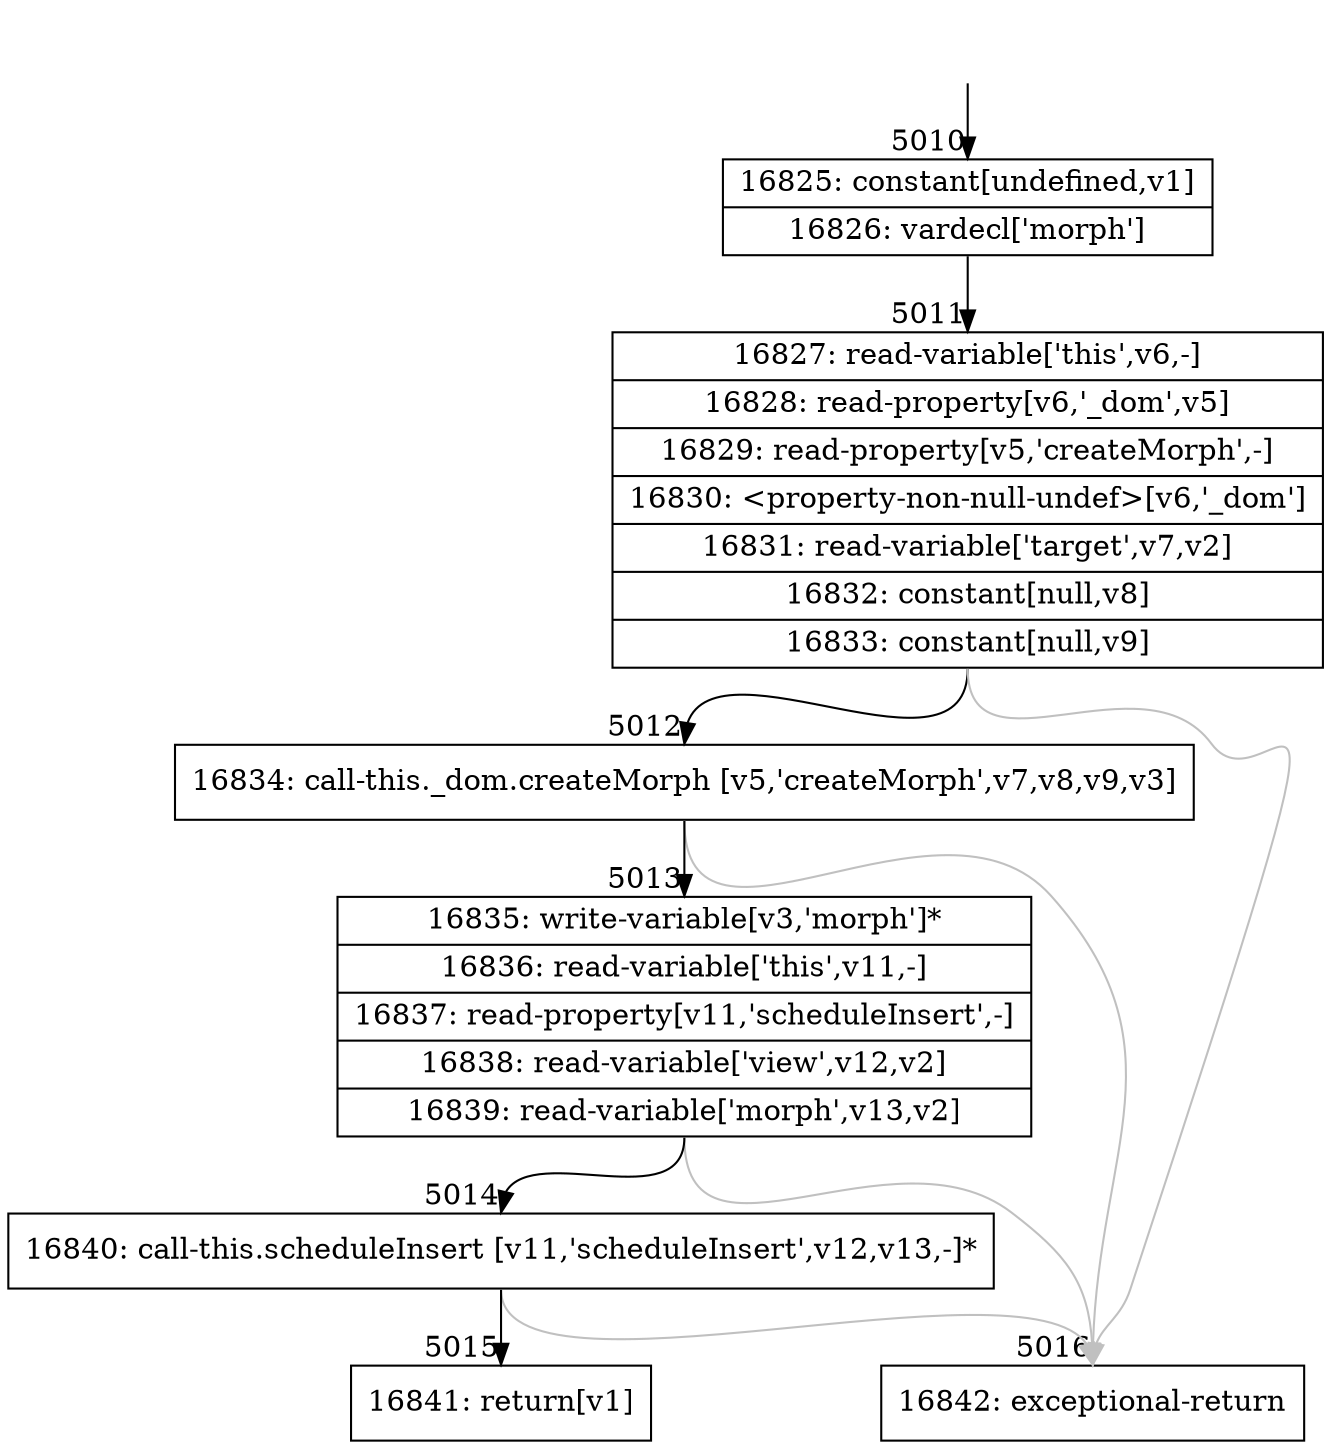 digraph {
rankdir="TD"
BB_entry396[shape=none,label=""];
BB_entry396 -> BB5010 [tailport=s, headport=n, headlabel="    5010"]
BB5010 [shape=record label="{16825: constant[undefined,v1]|16826: vardecl['morph']}" ] 
BB5010 -> BB5011 [tailport=s, headport=n, headlabel="      5011"]
BB5011 [shape=record label="{16827: read-variable['this',v6,-]|16828: read-property[v6,'_dom',v5]|16829: read-property[v5,'createMorph',-]|16830: \<property-non-null-undef\>[v6,'_dom']|16831: read-variable['target',v7,v2]|16832: constant[null,v8]|16833: constant[null,v9]}" ] 
BB5011 -> BB5012 [tailport=s, headport=n, headlabel="      5012"]
BB5011 -> BB5016 [tailport=s, headport=n, color=gray, headlabel="      5016"]
BB5012 [shape=record label="{16834: call-this._dom.createMorph [v5,'createMorph',v7,v8,v9,v3]}" ] 
BB5012 -> BB5013 [tailport=s, headport=n, headlabel="      5013"]
BB5012 -> BB5016 [tailport=s, headport=n, color=gray]
BB5013 [shape=record label="{16835: write-variable[v3,'morph']*|16836: read-variable['this',v11,-]|16837: read-property[v11,'scheduleInsert',-]|16838: read-variable['view',v12,v2]|16839: read-variable['morph',v13,v2]}" ] 
BB5013 -> BB5014 [tailport=s, headport=n, headlabel="      5014"]
BB5013 -> BB5016 [tailport=s, headport=n, color=gray]
BB5014 [shape=record label="{16840: call-this.scheduleInsert [v11,'scheduleInsert',v12,v13,-]*}" ] 
BB5014 -> BB5015 [tailport=s, headport=n, headlabel="      5015"]
BB5014 -> BB5016 [tailport=s, headport=n, color=gray]
BB5015 [shape=record label="{16841: return[v1]}" ] 
BB5016 [shape=record label="{16842: exceptional-return}" ] 
//#$~ 8954
}
